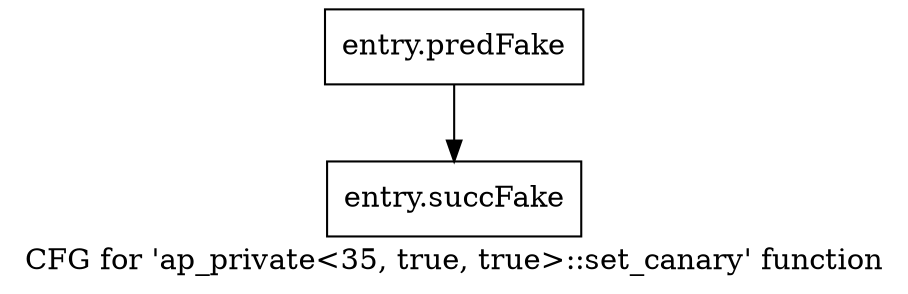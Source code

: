 digraph "CFG for 'ap_private\<35, true, true\>::set_canary' function" {
	label="CFG for 'ap_private\<35, true, true\>::set_canary' function";

	Node0x59e7fd0 [shape=record,filename="",linenumber="",label="{entry.predFake}"];
	Node0x59e7fd0 -> Node0x5ade2c0[ callList="" memoryops="" filename="/home/omerfaruk/tools/Xilinx/Vitis_HLS/2023.2/include/etc/ap_private.h" execusionnum="2"];
	Node0x5ade2c0 [shape=record,filename="/home/omerfaruk/tools/Xilinx/Vitis_HLS/2023.2/include/etc/ap_private.h",linenumber="1385",label="{entry.succFake}"];
}
